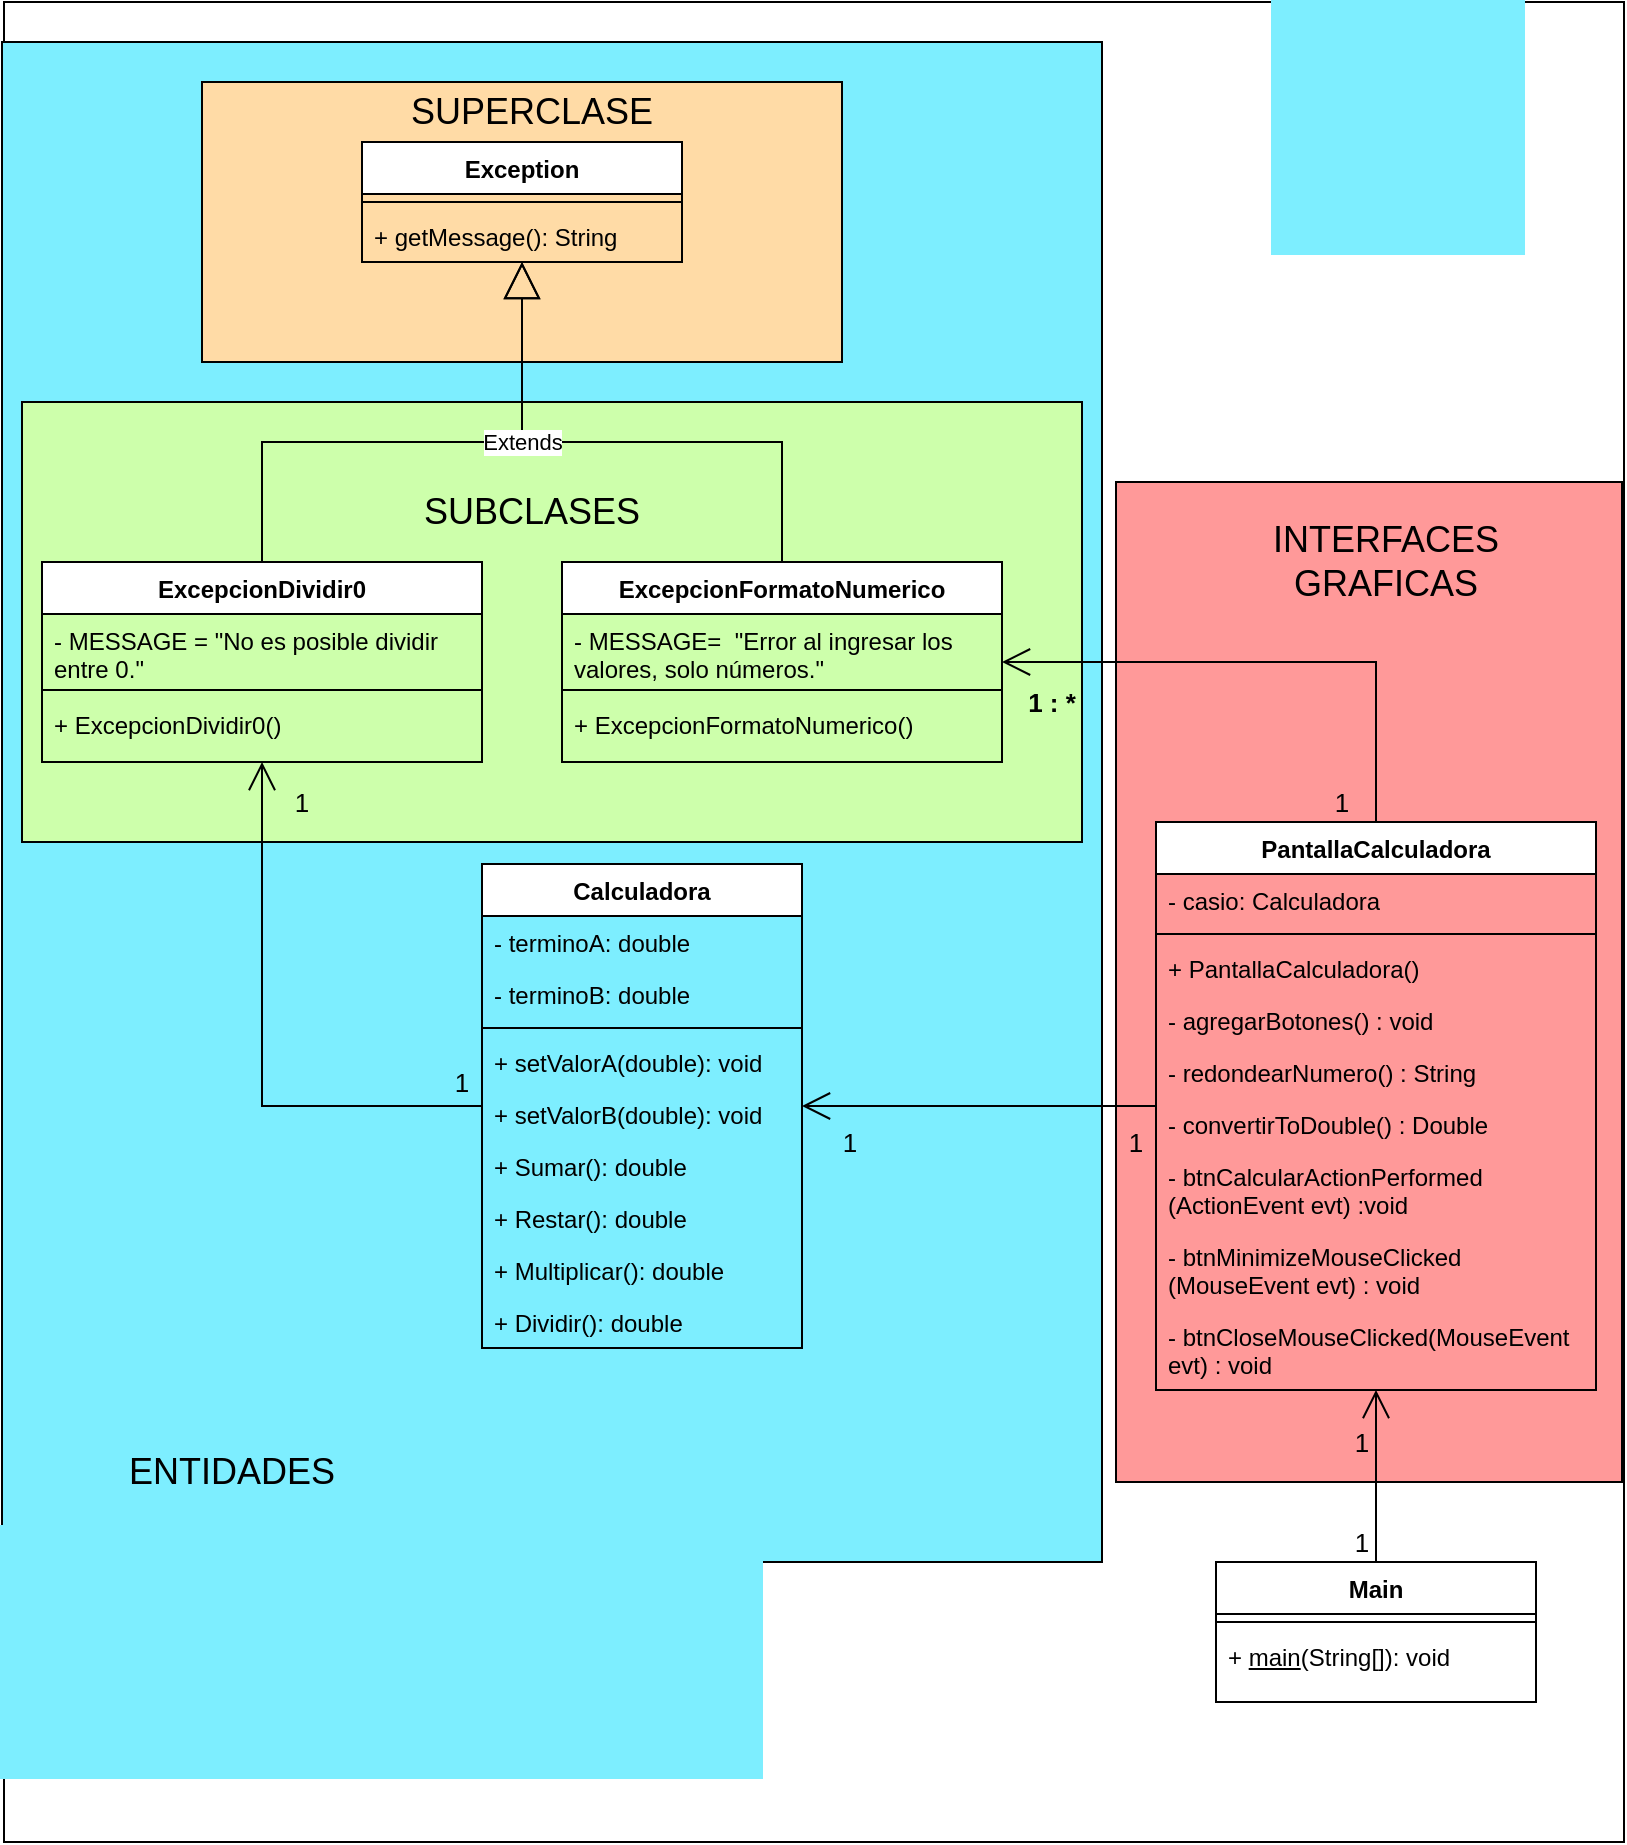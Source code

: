 <mxfile version="21.3.7" type="device">
  <diagram name="Página-1" id="AiTREQejT8kWrLq7BNib">
    <mxGraphModel dx="1340" dy="930" grid="1" gridSize="10" guides="1" tooltips="1" connect="1" arrows="1" fold="1" page="1" pageScale="1" pageWidth="827" pageHeight="1169" math="0" shadow="0">
      <root>
        <mxCell id="0" />
        <mxCell id="1" parent="0" />
        <mxCell id="RjrYdE1nBT9Rv9Lv7ZY--72" value="" style="rounded=0;whiteSpace=wrap;html=1;" vertex="1" parent="1">
          <mxGeometry x="10" y="10" width="810" height="920" as="geometry" />
        </mxCell>
        <mxCell id="RjrYdE1nBT9Rv9Lv7ZY--70" value="" style="rounded=0;whiteSpace=wrap;html=1;fillColor=#FF9999;" vertex="1" parent="1">
          <mxGeometry x="566" y="250" width="253" height="500" as="geometry" />
        </mxCell>
        <mxCell id="RjrYdE1nBT9Rv9Lv7ZY--63" value="" style="rounded=0;whiteSpace=wrap;html=1;fillColor=#7DEEFF;" vertex="1" parent="1">
          <mxGeometry x="9" y="30" width="550" height="760" as="geometry" />
        </mxCell>
        <mxCell id="RjrYdE1nBT9Rv9Lv7ZY--69" value="" style="rounded=0;whiteSpace=wrap;html=1;fillColor=#CDFFAB;" vertex="1" parent="1">
          <mxGeometry x="19" y="210" width="530" height="220" as="geometry" />
        </mxCell>
        <mxCell id="RjrYdE1nBT9Rv9Lv7ZY--66" value="" style="rounded=0;whiteSpace=wrap;html=1;fillColor=#FFDBA6;" vertex="1" parent="1">
          <mxGeometry x="109" y="50" width="320" height="140" as="geometry" />
        </mxCell>
        <mxCell id="RjrYdE1nBT9Rv9Lv7ZY--1" value="Calculadora" style="swimlane;fontStyle=1;align=center;verticalAlign=top;childLayout=stackLayout;horizontal=1;startSize=26;horizontalStack=0;resizeParent=1;resizeParentMax=0;resizeLast=0;collapsible=1;marginBottom=0;whiteSpace=wrap;html=1;" vertex="1" parent="1">
          <mxGeometry x="249" y="441" width="160" height="242" as="geometry" />
        </mxCell>
        <mxCell id="RjrYdE1nBT9Rv9Lv7ZY--2" value="- terminoA: double" style="text;strokeColor=none;fillColor=none;align=left;verticalAlign=top;spacingLeft=4;spacingRight=4;overflow=hidden;rotatable=0;points=[[0,0.5],[1,0.5]];portConstraint=eastwest;whiteSpace=wrap;html=1;" vertex="1" parent="RjrYdE1nBT9Rv9Lv7ZY--1">
          <mxGeometry y="26" width="160" height="26" as="geometry" />
        </mxCell>
        <mxCell id="RjrYdE1nBT9Rv9Lv7ZY--5" value="- terminoB: double" style="text;strokeColor=none;fillColor=none;align=left;verticalAlign=top;spacingLeft=4;spacingRight=4;overflow=hidden;rotatable=0;points=[[0,0.5],[1,0.5]];portConstraint=eastwest;whiteSpace=wrap;html=1;" vertex="1" parent="RjrYdE1nBT9Rv9Lv7ZY--1">
          <mxGeometry y="52" width="160" height="26" as="geometry" />
        </mxCell>
        <mxCell id="RjrYdE1nBT9Rv9Lv7ZY--3" value="" style="line;strokeWidth=1;fillColor=none;align=left;verticalAlign=middle;spacingTop=-1;spacingLeft=3;spacingRight=3;rotatable=0;labelPosition=right;points=[];portConstraint=eastwest;strokeColor=inherit;" vertex="1" parent="RjrYdE1nBT9Rv9Lv7ZY--1">
          <mxGeometry y="78" width="160" height="8" as="geometry" />
        </mxCell>
        <mxCell id="RjrYdE1nBT9Rv9Lv7ZY--4" value="+ setValorA(double): void" style="text;strokeColor=none;fillColor=none;align=left;verticalAlign=top;spacingLeft=4;spacingRight=4;overflow=hidden;rotatable=0;points=[[0,0.5],[1,0.5]];portConstraint=eastwest;whiteSpace=wrap;html=1;" vertex="1" parent="RjrYdE1nBT9Rv9Lv7ZY--1">
          <mxGeometry y="86" width="160" height="26" as="geometry" />
        </mxCell>
        <mxCell id="RjrYdE1nBT9Rv9Lv7ZY--6" value="+ setValorB(double): void" style="text;strokeColor=none;fillColor=none;align=left;verticalAlign=top;spacingLeft=4;spacingRight=4;overflow=hidden;rotatable=0;points=[[0,0.5],[1,0.5]];portConstraint=eastwest;whiteSpace=wrap;html=1;" vertex="1" parent="RjrYdE1nBT9Rv9Lv7ZY--1">
          <mxGeometry y="112" width="160" height="26" as="geometry" />
        </mxCell>
        <mxCell id="RjrYdE1nBT9Rv9Lv7ZY--7" value="+ Sumar(): double" style="text;strokeColor=none;fillColor=none;align=left;verticalAlign=top;spacingLeft=4;spacingRight=4;overflow=hidden;rotatable=0;points=[[0,0.5],[1,0.5]];portConstraint=eastwest;whiteSpace=wrap;html=1;" vertex="1" parent="RjrYdE1nBT9Rv9Lv7ZY--1">
          <mxGeometry y="138" width="160" height="26" as="geometry" />
        </mxCell>
        <mxCell id="RjrYdE1nBT9Rv9Lv7ZY--8" value="+ Restar(): double" style="text;strokeColor=none;fillColor=none;align=left;verticalAlign=top;spacingLeft=4;spacingRight=4;overflow=hidden;rotatable=0;points=[[0,0.5],[1,0.5]];portConstraint=eastwest;whiteSpace=wrap;html=1;" vertex="1" parent="RjrYdE1nBT9Rv9Lv7ZY--1">
          <mxGeometry y="164" width="160" height="26" as="geometry" />
        </mxCell>
        <mxCell id="RjrYdE1nBT9Rv9Lv7ZY--9" value="+ Multiplicar(): double" style="text;strokeColor=none;fillColor=none;align=left;verticalAlign=top;spacingLeft=4;spacingRight=4;overflow=hidden;rotatable=0;points=[[0,0.5],[1,0.5]];portConstraint=eastwest;whiteSpace=wrap;html=1;" vertex="1" parent="RjrYdE1nBT9Rv9Lv7ZY--1">
          <mxGeometry y="190" width="160" height="26" as="geometry" />
        </mxCell>
        <mxCell id="RjrYdE1nBT9Rv9Lv7ZY--10" value="+ Dividir(): double" style="text;strokeColor=none;fillColor=none;align=left;verticalAlign=top;spacingLeft=4;spacingRight=4;overflow=hidden;rotatable=0;points=[[0,0.5],[1,0.5]];portConstraint=eastwest;whiteSpace=wrap;html=1;" vertex="1" parent="RjrYdE1nBT9Rv9Lv7ZY--1">
          <mxGeometry y="216" width="160" height="26" as="geometry" />
        </mxCell>
        <mxCell id="RjrYdE1nBT9Rv9Lv7ZY--12" value="Exception" style="swimlane;fontStyle=1;align=center;verticalAlign=top;childLayout=stackLayout;horizontal=1;startSize=26;horizontalStack=0;resizeParent=1;resizeParentMax=0;resizeLast=0;collapsible=1;marginBottom=0;whiteSpace=wrap;html=1;" vertex="1" parent="1">
          <mxGeometry x="189" y="80" width="160" height="60" as="geometry" />
        </mxCell>
        <mxCell id="RjrYdE1nBT9Rv9Lv7ZY--14" value="" style="line;strokeWidth=1;fillColor=none;align=left;verticalAlign=middle;spacingTop=-1;spacingLeft=3;spacingRight=3;rotatable=0;labelPosition=right;points=[];portConstraint=eastwest;strokeColor=inherit;" vertex="1" parent="RjrYdE1nBT9Rv9Lv7ZY--12">
          <mxGeometry y="26" width="160" height="8" as="geometry" />
        </mxCell>
        <mxCell id="RjrYdE1nBT9Rv9Lv7ZY--15" value="+ getMessage(): String" style="text;strokeColor=none;fillColor=none;align=left;verticalAlign=top;spacingLeft=4;spacingRight=4;overflow=hidden;rotatable=0;points=[[0,0.5],[1,0.5]];portConstraint=eastwest;whiteSpace=wrap;html=1;" vertex="1" parent="RjrYdE1nBT9Rv9Lv7ZY--12">
          <mxGeometry y="34" width="160" height="26" as="geometry" />
        </mxCell>
        <mxCell id="RjrYdE1nBT9Rv9Lv7ZY--16" value="ExcepcionDividir0" style="swimlane;fontStyle=1;align=center;verticalAlign=top;childLayout=stackLayout;horizontal=1;startSize=26;horizontalStack=0;resizeParent=1;resizeParentMax=0;resizeLast=0;collapsible=1;marginBottom=0;whiteSpace=wrap;html=1;" vertex="1" parent="1">
          <mxGeometry x="29" y="290" width="220" height="100" as="geometry" />
        </mxCell>
        <mxCell id="RjrYdE1nBT9Rv9Lv7ZY--17" value="- MESSAGE =&amp;nbsp;&quot;No es posible dividir entre 0.&quot;" style="text;strokeColor=none;fillColor=none;align=left;verticalAlign=top;spacingLeft=4;spacingRight=4;overflow=hidden;rotatable=0;points=[[0,0.5],[1,0.5]];portConstraint=eastwest;whiteSpace=wrap;html=1;" vertex="1" parent="RjrYdE1nBT9Rv9Lv7ZY--16">
          <mxGeometry y="26" width="220" height="34" as="geometry" />
        </mxCell>
        <mxCell id="RjrYdE1nBT9Rv9Lv7ZY--18" value="" style="line;strokeWidth=1;fillColor=none;align=left;verticalAlign=middle;spacingTop=-1;spacingLeft=3;spacingRight=3;rotatable=0;labelPosition=right;points=[];portConstraint=eastwest;strokeColor=inherit;" vertex="1" parent="RjrYdE1nBT9Rv9Lv7ZY--16">
          <mxGeometry y="60" width="220" height="8" as="geometry" />
        </mxCell>
        <mxCell id="RjrYdE1nBT9Rv9Lv7ZY--19" value="+&amp;nbsp;ExcepcionDividir0()" style="text;strokeColor=none;fillColor=none;align=left;verticalAlign=top;spacingLeft=4;spacingRight=4;overflow=hidden;rotatable=0;points=[[0,0.5],[1,0.5]];portConstraint=eastwest;whiteSpace=wrap;html=1;" vertex="1" parent="RjrYdE1nBT9Rv9Lv7ZY--16">
          <mxGeometry y="68" width="220" height="32" as="geometry" />
        </mxCell>
        <mxCell id="RjrYdE1nBT9Rv9Lv7ZY--20" value="ExcepcionFormatoNumerico" style="swimlane;fontStyle=1;align=center;verticalAlign=top;childLayout=stackLayout;horizontal=1;startSize=26;horizontalStack=0;resizeParent=1;resizeParentMax=0;resizeLast=0;collapsible=1;marginBottom=0;whiteSpace=wrap;html=1;" vertex="1" parent="1">
          <mxGeometry x="289" y="290" width="220" height="100" as="geometry" />
        </mxCell>
        <mxCell id="RjrYdE1nBT9Rv9Lv7ZY--21" value="- MESSAGE=&amp;nbsp;&amp;nbsp;&quot;Error al ingresar los valores, solo números.&quot;" style="text;strokeColor=none;fillColor=none;align=left;verticalAlign=top;spacingLeft=4;spacingRight=4;overflow=hidden;rotatable=0;points=[[0,0.5],[1,0.5]];portConstraint=eastwest;whiteSpace=wrap;html=1;" vertex="1" parent="RjrYdE1nBT9Rv9Lv7ZY--20">
          <mxGeometry y="26" width="220" height="34" as="geometry" />
        </mxCell>
        <mxCell id="RjrYdE1nBT9Rv9Lv7ZY--22" value="" style="line;strokeWidth=1;fillColor=none;align=left;verticalAlign=middle;spacingTop=-1;spacingLeft=3;spacingRight=3;rotatable=0;labelPosition=right;points=[];portConstraint=eastwest;strokeColor=inherit;" vertex="1" parent="RjrYdE1nBT9Rv9Lv7ZY--20">
          <mxGeometry y="60" width="220" height="8" as="geometry" />
        </mxCell>
        <mxCell id="RjrYdE1nBT9Rv9Lv7ZY--23" value="+&amp;nbsp;ExcepcionFormatoNumerico()" style="text;strokeColor=none;fillColor=none;align=left;verticalAlign=top;spacingLeft=4;spacingRight=4;overflow=hidden;rotatable=0;points=[[0,0.5],[1,0.5]];portConstraint=eastwest;whiteSpace=wrap;html=1;" vertex="1" parent="RjrYdE1nBT9Rv9Lv7ZY--20">
          <mxGeometry y="68" width="220" height="32" as="geometry" />
        </mxCell>
        <mxCell id="RjrYdE1nBT9Rv9Lv7ZY--24" value="Extends" style="endArrow=block;endSize=16;endFill=0;html=1;rounded=0;" edge="1" parent="1" source="RjrYdE1nBT9Rv9Lv7ZY--16" target="RjrYdE1nBT9Rv9Lv7ZY--12">
          <mxGeometry x="0.357" width="160" relative="1" as="geometry">
            <mxPoint x="239" y="200" as="sourcePoint" />
            <mxPoint x="399" y="200" as="targetPoint" />
            <Array as="points">
              <mxPoint x="139" y="230" />
              <mxPoint x="269" y="230" />
            </Array>
            <mxPoint as="offset" />
          </mxGeometry>
        </mxCell>
        <mxCell id="RjrYdE1nBT9Rv9Lv7ZY--25" value="Extends" style="endArrow=block;endSize=16;endFill=0;html=1;rounded=0;" edge="1" parent="1" source="RjrYdE1nBT9Rv9Lv7ZY--20" target="RjrYdE1nBT9Rv9Lv7ZY--12">
          <mxGeometry x="0.357" width="160" relative="1" as="geometry">
            <mxPoint x="389" y="170" as="sourcePoint" />
            <mxPoint x="549" y="170" as="targetPoint" />
            <Array as="points">
              <mxPoint x="399" y="230" />
              <mxPoint x="269" y="230" />
            </Array>
            <mxPoint as="offset" />
          </mxGeometry>
        </mxCell>
        <mxCell id="RjrYdE1nBT9Rv9Lv7ZY--26" value="" style="endArrow=open;endFill=1;endSize=12;html=1;rounded=0;" edge="1" parent="1" source="RjrYdE1nBT9Rv9Lv7ZY--1" target="RjrYdE1nBT9Rv9Lv7ZY--16">
          <mxGeometry width="160" relative="1" as="geometry">
            <mxPoint x="319" y="510" as="sourcePoint" />
            <mxPoint x="219" y="470" as="targetPoint" />
            <Array as="points">
              <mxPoint x="139" y="562" />
            </Array>
          </mxGeometry>
        </mxCell>
        <mxCell id="RjrYdE1nBT9Rv9Lv7ZY--27" value="PantallaCalculadora&lt;br&gt;" style="swimlane;fontStyle=1;align=center;verticalAlign=top;childLayout=stackLayout;horizontal=1;startSize=26;horizontalStack=0;resizeParent=1;resizeParentMax=0;resizeLast=0;collapsible=1;marginBottom=0;whiteSpace=wrap;html=1;" vertex="1" parent="1">
          <mxGeometry x="586" y="420" width="220" height="284" as="geometry" />
        </mxCell>
        <mxCell id="RjrYdE1nBT9Rv9Lv7ZY--28" value="- casio: Calculadora" style="text;strokeColor=none;fillColor=none;align=left;verticalAlign=top;spacingLeft=4;spacingRight=4;overflow=hidden;rotatable=0;points=[[0,0.5],[1,0.5]];portConstraint=eastwest;whiteSpace=wrap;html=1;" vertex="1" parent="RjrYdE1nBT9Rv9Lv7ZY--27">
          <mxGeometry y="26" width="220" height="26" as="geometry" />
        </mxCell>
        <mxCell id="RjrYdE1nBT9Rv9Lv7ZY--29" value="" style="line;strokeWidth=1;fillColor=none;align=left;verticalAlign=middle;spacingTop=-1;spacingLeft=3;spacingRight=3;rotatable=0;labelPosition=right;points=[];portConstraint=eastwest;strokeColor=inherit;" vertex="1" parent="RjrYdE1nBT9Rv9Lv7ZY--27">
          <mxGeometry y="52" width="220" height="8" as="geometry" />
        </mxCell>
        <mxCell id="RjrYdE1nBT9Rv9Lv7ZY--30" value="+ PantallaCalculadora()" style="text;strokeColor=none;fillColor=none;align=left;verticalAlign=top;spacingLeft=4;spacingRight=4;overflow=hidden;rotatable=0;points=[[0,0.5],[1,0.5]];portConstraint=eastwest;whiteSpace=wrap;html=1;" vertex="1" parent="RjrYdE1nBT9Rv9Lv7ZY--27">
          <mxGeometry y="60" width="220" height="26" as="geometry" />
        </mxCell>
        <mxCell id="RjrYdE1nBT9Rv9Lv7ZY--37" value="- agregarBotones() : void" style="text;strokeColor=none;fillColor=none;align=left;verticalAlign=top;spacingLeft=4;spacingRight=4;overflow=hidden;rotatable=0;points=[[0,0.5],[1,0.5]];portConstraint=eastwest;whiteSpace=wrap;html=1;" vertex="1" parent="RjrYdE1nBT9Rv9Lv7ZY--27">
          <mxGeometry y="86" width="220" height="26" as="geometry" />
        </mxCell>
        <mxCell id="RjrYdE1nBT9Rv9Lv7ZY--38" value="- redondearNumero() : String" style="text;strokeColor=none;fillColor=none;align=left;verticalAlign=top;spacingLeft=4;spacingRight=4;overflow=hidden;rotatable=0;points=[[0,0.5],[1,0.5]];portConstraint=eastwest;whiteSpace=wrap;html=1;" vertex="1" parent="RjrYdE1nBT9Rv9Lv7ZY--27">
          <mxGeometry y="112" width="220" height="26" as="geometry" />
        </mxCell>
        <mxCell id="RjrYdE1nBT9Rv9Lv7ZY--39" value="- convertirToDouble() : Double" style="text;strokeColor=none;fillColor=none;align=left;verticalAlign=top;spacingLeft=4;spacingRight=4;overflow=hidden;rotatable=0;points=[[0,0.5],[1,0.5]];portConstraint=eastwest;whiteSpace=wrap;html=1;" vertex="1" parent="RjrYdE1nBT9Rv9Lv7ZY--27">
          <mxGeometry y="138" width="220" height="26" as="geometry" />
        </mxCell>
        <mxCell id="RjrYdE1nBT9Rv9Lv7ZY--34" value="- btnCalcularActionPerformed (ActionEvent evt) :void" style="text;strokeColor=none;fillColor=none;align=left;verticalAlign=top;spacingLeft=4;spacingRight=4;overflow=hidden;rotatable=0;points=[[0,0.5],[1,0.5]];portConstraint=eastwest;whiteSpace=wrap;html=1;" vertex="1" parent="RjrYdE1nBT9Rv9Lv7ZY--27">
          <mxGeometry y="164" width="220" height="40" as="geometry" />
        </mxCell>
        <mxCell id="RjrYdE1nBT9Rv9Lv7ZY--35" value="- btnMinimizeMouseClicked (MouseEvent evt) : void" style="text;strokeColor=none;fillColor=none;align=left;verticalAlign=top;spacingLeft=4;spacingRight=4;overflow=hidden;rotatable=0;points=[[0,0.5],[1,0.5]];portConstraint=eastwest;whiteSpace=wrap;html=1;" vertex="1" parent="RjrYdE1nBT9Rv9Lv7ZY--27">
          <mxGeometry y="204" width="220" height="40" as="geometry" />
        </mxCell>
        <mxCell id="RjrYdE1nBT9Rv9Lv7ZY--36" value="- btnCloseMouseClicked(MouseEvent evt) : void" style="text;strokeColor=none;fillColor=none;align=left;verticalAlign=top;spacingLeft=4;spacingRight=4;overflow=hidden;rotatable=0;points=[[0,0.5],[1,0.5]];portConstraint=eastwest;whiteSpace=wrap;html=1;" vertex="1" parent="RjrYdE1nBT9Rv9Lv7ZY--27">
          <mxGeometry y="244" width="220" height="40" as="geometry" />
        </mxCell>
        <mxCell id="RjrYdE1nBT9Rv9Lv7ZY--32" value="" style="endArrow=open;endFill=1;endSize=12;html=1;rounded=0;" edge="1" parent="1" source="RjrYdE1nBT9Rv9Lv7ZY--27" target="RjrYdE1nBT9Rv9Lv7ZY--1">
          <mxGeometry width="160" relative="1" as="geometry">
            <mxPoint x="649" y="410" as="sourcePoint" />
            <mxPoint x="809" y="410" as="targetPoint" />
            <Array as="points">
              <mxPoint x="409" y="562" />
            </Array>
          </mxGeometry>
        </mxCell>
        <mxCell id="RjrYdE1nBT9Rv9Lv7ZY--33" value="" style="endArrow=open;endFill=1;endSize=12;html=1;rounded=0;" edge="1" parent="1" source="RjrYdE1nBT9Rv9Lv7ZY--27" target="RjrYdE1nBT9Rv9Lv7ZY--20">
          <mxGeometry width="160" relative="1" as="geometry">
            <mxPoint x="609" y="430" as="sourcePoint" />
            <mxPoint x="769" y="430" as="targetPoint" />
            <Array as="points">
              <mxPoint x="696" y="340" />
            </Array>
          </mxGeometry>
        </mxCell>
        <mxCell id="RjrYdE1nBT9Rv9Lv7ZY--44" value="Main" style="swimlane;fontStyle=1;align=center;verticalAlign=top;childLayout=stackLayout;horizontal=1;startSize=26;horizontalStack=0;resizeParent=1;resizeParentMax=0;resizeLast=0;collapsible=1;marginBottom=0;whiteSpace=wrap;html=1;" vertex="1" parent="1">
          <mxGeometry x="616" y="790" width="160" height="70" as="geometry" />
        </mxCell>
        <mxCell id="RjrYdE1nBT9Rv9Lv7ZY--46" value="" style="line;strokeWidth=1;fillColor=none;align=left;verticalAlign=middle;spacingTop=-1;spacingLeft=3;spacingRight=3;rotatable=0;labelPosition=right;points=[];portConstraint=eastwest;strokeColor=inherit;" vertex="1" parent="RjrYdE1nBT9Rv9Lv7ZY--44">
          <mxGeometry y="26" width="160" height="8" as="geometry" />
        </mxCell>
        <mxCell id="RjrYdE1nBT9Rv9Lv7ZY--47" value="+ &lt;u&gt;main&lt;/u&gt;(String[]): void" style="text;strokeColor=none;fillColor=none;align=left;verticalAlign=top;spacingLeft=4;spacingRight=4;overflow=hidden;rotatable=0;points=[[0,0.5],[1,0.5]];portConstraint=eastwest;whiteSpace=wrap;html=1;" vertex="1" parent="RjrYdE1nBT9Rv9Lv7ZY--44">
          <mxGeometry y="34" width="160" height="36" as="geometry" />
        </mxCell>
        <mxCell id="RjrYdE1nBT9Rv9Lv7ZY--48" value="" style="endArrow=open;endFill=1;endSize=12;html=1;rounded=0;" edge="1" parent="1" source="RjrYdE1nBT9Rv9Lv7ZY--44" target="RjrYdE1nBT9Rv9Lv7ZY--27">
          <mxGeometry width="160" relative="1" as="geometry">
            <mxPoint x="599" y="760" as="sourcePoint" />
            <mxPoint x="759" y="760" as="targetPoint" />
          </mxGeometry>
        </mxCell>
        <mxCell id="RjrYdE1nBT9Rv9Lv7ZY--49" value="&lt;font style=&quot;font-size: 13px;&quot;&gt;1&lt;/font&gt;" style="text;html=1;strokeColor=none;fillColor=none;align=center;verticalAlign=middle;whiteSpace=wrap;rounded=0;" vertex="1" parent="1">
          <mxGeometry x="679" y="770" width="20" height="20" as="geometry" />
        </mxCell>
        <mxCell id="RjrYdE1nBT9Rv9Lv7ZY--56" value="&lt;font style=&quot;font-size: 13px;&quot;&gt;1&lt;/font&gt;" style="text;html=1;strokeColor=none;fillColor=none;align=center;verticalAlign=middle;whiteSpace=wrap;rounded=0;" vertex="1" parent="1">
          <mxGeometry x="679" y="720" width="20" height="20" as="geometry" />
        </mxCell>
        <mxCell id="RjrYdE1nBT9Rv9Lv7ZY--57" value="&lt;font style=&quot;font-size: 13px;&quot;&gt;1&lt;/font&gt;" style="text;html=1;strokeColor=none;fillColor=none;align=center;verticalAlign=middle;whiteSpace=wrap;rounded=0;" vertex="1" parent="1">
          <mxGeometry x="566" y="570" width="20" height="20" as="geometry" />
        </mxCell>
        <mxCell id="RjrYdE1nBT9Rv9Lv7ZY--58" value="&lt;font style=&quot;font-size: 13px;&quot;&gt;1&lt;/font&gt;" style="text;html=1;strokeColor=none;fillColor=none;align=center;verticalAlign=middle;whiteSpace=wrap;rounded=0;" vertex="1" parent="1">
          <mxGeometry x="423" y="570" width="20" height="20" as="geometry" />
        </mxCell>
        <mxCell id="RjrYdE1nBT9Rv9Lv7ZY--59" value="&lt;font style=&quot;font-size: 13px;&quot;&gt;1&lt;/font&gt;" style="text;html=1;strokeColor=none;fillColor=none;align=center;verticalAlign=middle;whiteSpace=wrap;rounded=0;" vertex="1" parent="1">
          <mxGeometry x="669" y="400" width="20" height="20" as="geometry" />
        </mxCell>
        <mxCell id="RjrYdE1nBT9Rv9Lv7ZY--60" value="&lt;font style=&quot;font-size: 13px;&quot;&gt;&lt;b&gt;1 : *&lt;/b&gt;&lt;/font&gt;" style="text;html=1;strokeColor=none;fillColor=none;align=center;verticalAlign=middle;whiteSpace=wrap;rounded=0;" vertex="1" parent="1">
          <mxGeometry x="519" y="350" width="30" height="20" as="geometry" />
        </mxCell>
        <mxCell id="RjrYdE1nBT9Rv9Lv7ZY--61" value="&lt;font style=&quot;font-size: 13px;&quot;&gt;1&lt;/font&gt;" style="text;html=1;strokeColor=none;fillColor=none;align=center;verticalAlign=middle;whiteSpace=wrap;rounded=0;" vertex="1" parent="1">
          <mxGeometry x="229" y="540" width="20" height="20" as="geometry" />
        </mxCell>
        <mxCell id="RjrYdE1nBT9Rv9Lv7ZY--62" value="&lt;font style=&quot;font-size: 13px;&quot;&gt;1&lt;/font&gt;" style="text;html=1;strokeColor=none;fillColor=none;align=center;verticalAlign=middle;whiteSpace=wrap;rounded=0;" vertex="1" parent="1">
          <mxGeometry x="149" y="400" width="20" height="20" as="geometry" />
        </mxCell>
        <mxCell id="RjrYdE1nBT9Rv9Lv7ZY--65" value="&lt;font style=&quot;font-size: 18px;&quot;&gt;ENTIDADES&lt;/font&gt;" style="text;html=1;strokeColor=none;fillColor=none;align=center;verticalAlign=middle;whiteSpace=wrap;rounded=0;" vertex="1" parent="1">
          <mxGeometry x="49" y="730" width="150" height="30" as="geometry" />
        </mxCell>
        <mxCell id="RjrYdE1nBT9Rv9Lv7ZY--67" value="&lt;span style=&quot;font-size: 18px;&quot;&gt;SUPERCLASE&lt;/span&gt;" style="text;html=1;strokeColor=none;fillColor=none;align=center;verticalAlign=middle;whiteSpace=wrap;rounded=0;" vertex="1" parent="1">
          <mxGeometry x="199" y="50" width="150" height="30" as="geometry" />
        </mxCell>
        <mxCell id="RjrYdE1nBT9Rv9Lv7ZY--68" value="&lt;span style=&quot;font-size: 18px;&quot;&gt;SUBCLASES&lt;/span&gt;" style="text;html=1;strokeColor=none;fillColor=none;align=center;verticalAlign=middle;whiteSpace=wrap;rounded=0;" vertex="1" parent="1">
          <mxGeometry x="199" y="250" width="150" height="30" as="geometry" />
        </mxCell>
        <mxCell id="RjrYdE1nBT9Rv9Lv7ZY--71" value="&lt;span style=&quot;font-size: 18px;&quot;&gt;INTERFACES GRAFICAS&lt;/span&gt;" style="text;html=1;strokeColor=none;fillColor=none;align=center;verticalAlign=middle;whiteSpace=wrap;rounded=0;" vertex="1" parent="1">
          <mxGeometry x="626" y="260" width="150" height="60" as="geometry" />
        </mxCell>
      </root>
    </mxGraphModel>
  </diagram>
</mxfile>
